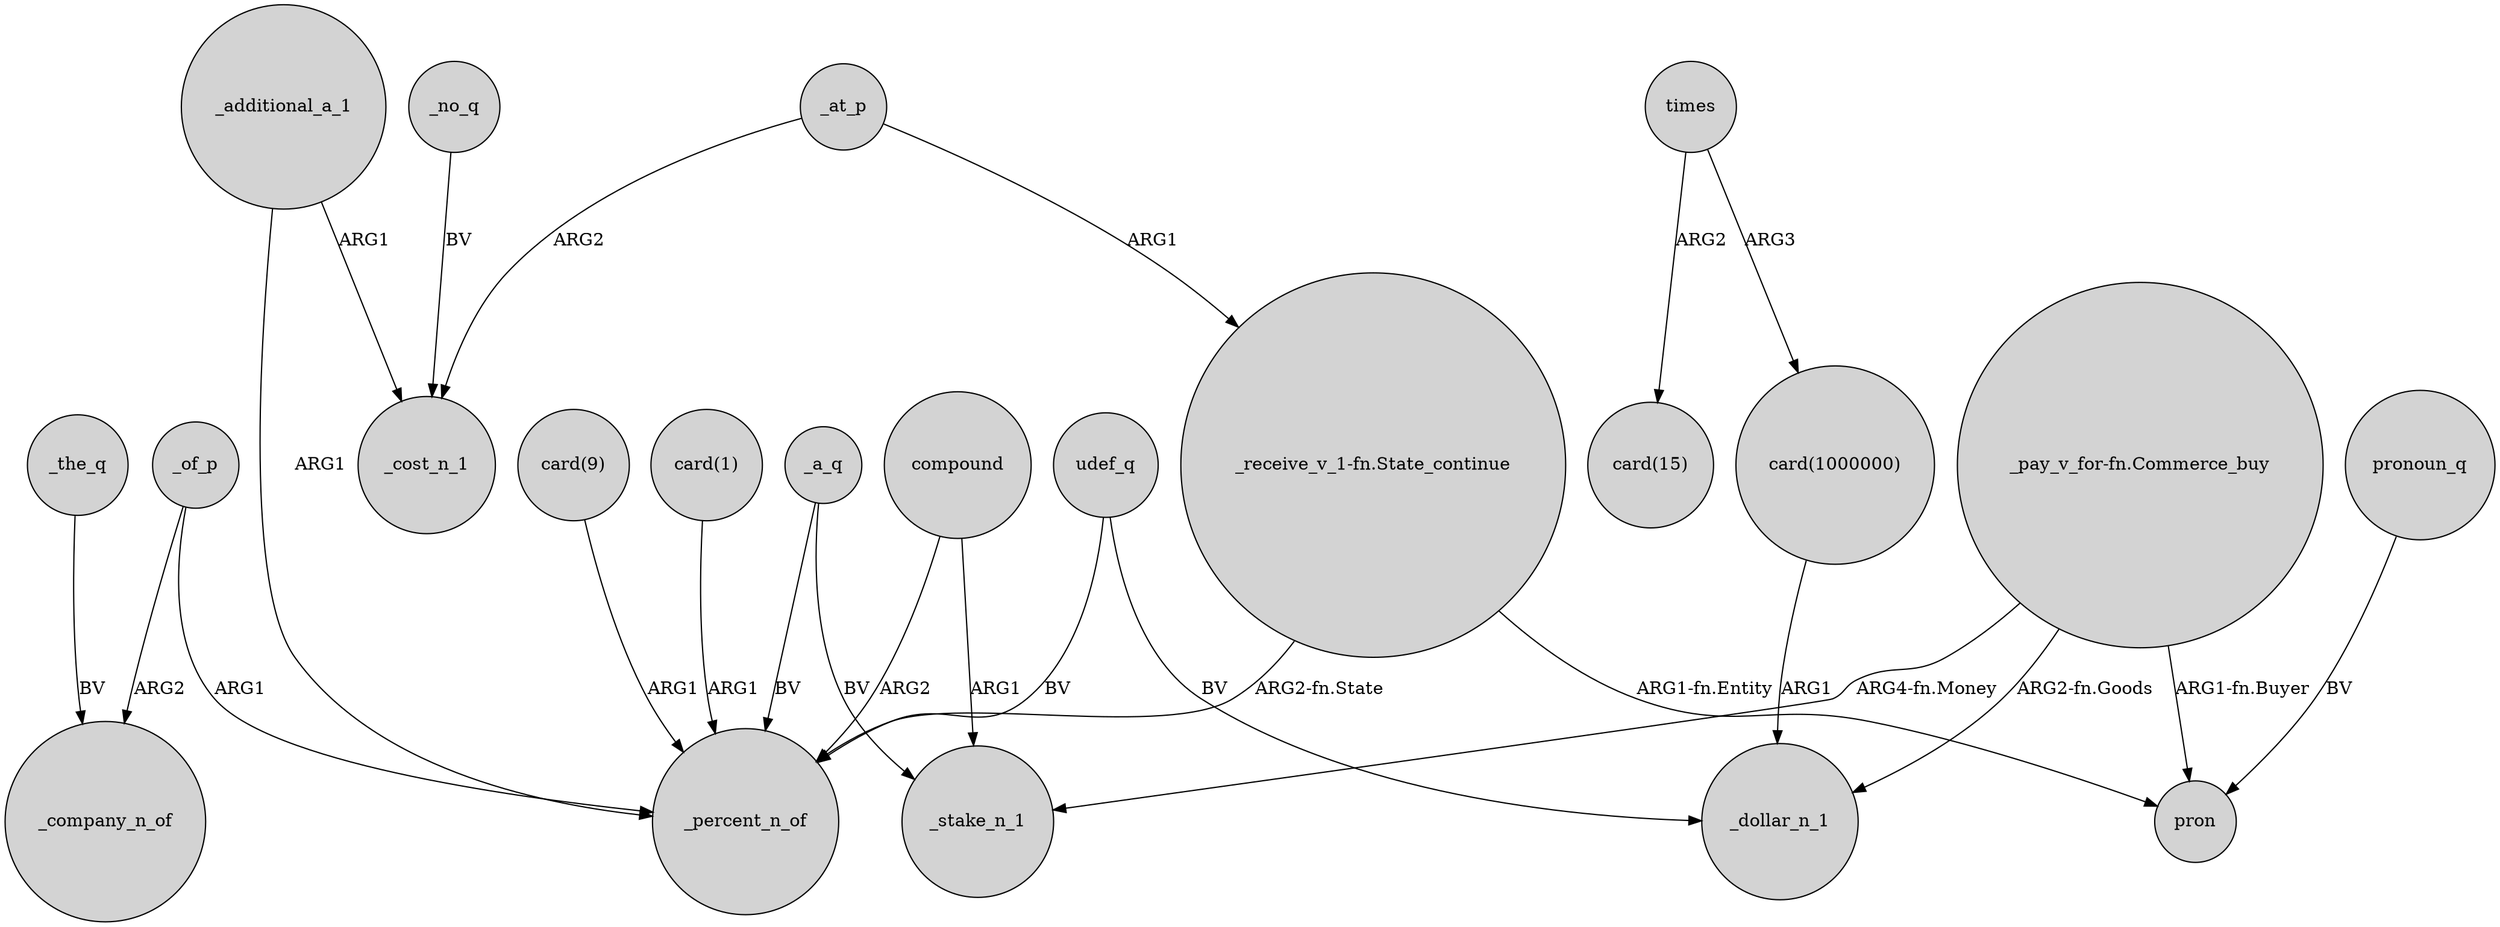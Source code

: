 digraph {
	node [shape=circle style=filled]
	_at_p -> "_receive_v_1-fn.State_continue" [label=ARG1]
	times -> "card(1000000)" [label=ARG3]
	"card(9)" -> _percent_n_of [label=ARG1]
	_additional_a_1 -> _cost_n_1 [label=ARG1]
	_of_p -> _percent_n_of [label=ARG1]
	pronoun_q -> pron [label=BV]
	times -> "card(15)" [label=ARG2]
	udef_q -> _percent_n_of [label=BV]
	compound -> _stake_n_1 [label=ARG1]
	compound -> _percent_n_of [label=ARG2]
	"_receive_v_1-fn.State_continue" -> _percent_n_of [label="ARG2-fn.State"]
	udef_q -> _dollar_n_1 [label=BV]
	"card(1000000)" -> _dollar_n_1 [label=ARG1]
	"_pay_v_for-fn.Commerce_buy" -> _stake_n_1 [label="ARG4-fn.Money"]
	_of_p -> _company_n_of [label=ARG2]
	"_pay_v_for-fn.Commerce_buy" -> _dollar_n_1 [label="ARG2-fn.Goods"]
	"_pay_v_for-fn.Commerce_buy" -> pron [label="ARG1-fn.Buyer"]
	"card(1)" -> _percent_n_of [label=ARG1]
	_at_p -> _cost_n_1 [label=ARG2]
	_no_q -> _cost_n_1 [label=BV]
	_a_q -> _percent_n_of [label=BV]
	_additional_a_1 -> _percent_n_of [label=ARG1]
	_the_q -> _company_n_of [label=BV]
	"_receive_v_1-fn.State_continue" -> pron [label="ARG1-fn.Entity"]
	_a_q -> _stake_n_1 [label=BV]
}
